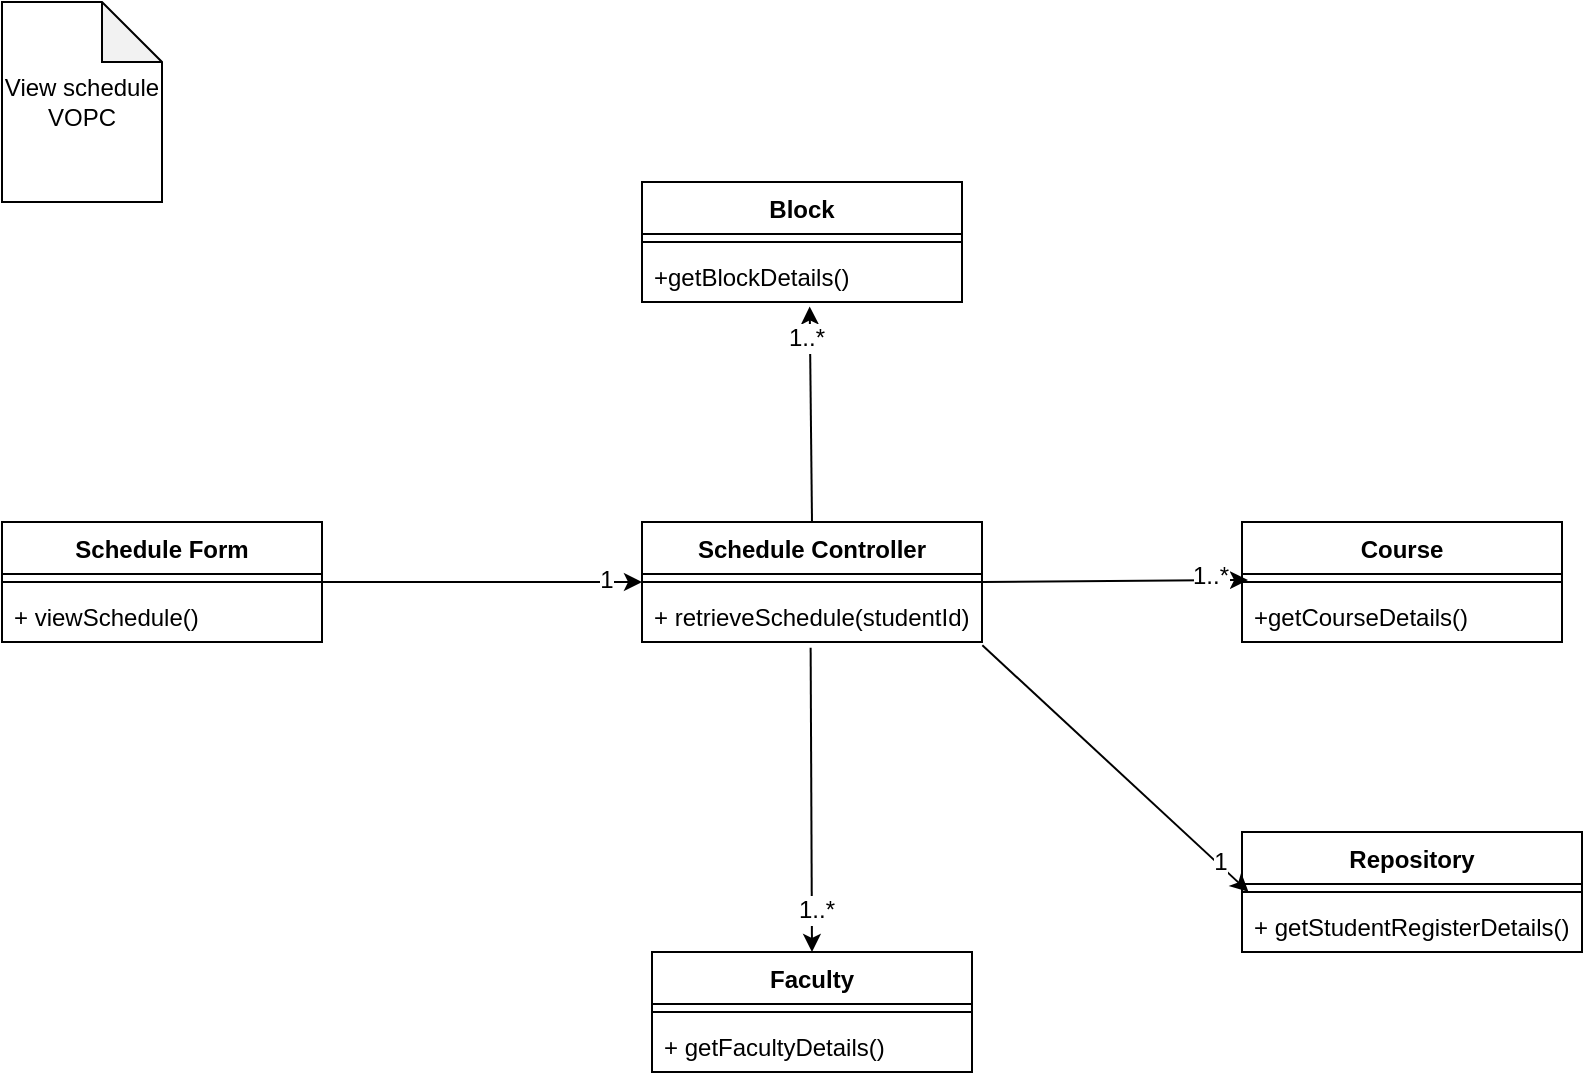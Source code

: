 <mxfile version="12.7.9" type="device"><diagram id="taio0z_CCJ8tnfOxaaRK" name="Page-1"><mxGraphModel dx="2843" dy="1098" grid="1" gridSize="10" guides="1" tooltips="1" connect="1" arrows="1" fold="1" page="1" pageScale="1" pageWidth="827" pageHeight="1169" math="0" shadow="0"><root><mxCell id="0"/><mxCell id="1" parent="0"/><mxCell id="IZiZNhn46XhqcpNk5tHz-24" value="" style="endArrow=classic;html=1;entryX=0.524;entryY=1.086;entryDx=0;entryDy=0;exitX=0.5;exitY=0;exitDx=0;exitDy=0;entryPerimeter=0;" edge="1" parent="1" source="IZiZNhn46XhqcpNk5tHz-58" target="IZiZNhn46XhqcpNk5tHz-38"><mxGeometry width="50" height="50" relative="1" as="geometry"><mxPoint x="480" y="565" as="sourcePoint"/><mxPoint x="770" y="745" as="targetPoint"/></mxGeometry></mxCell><mxCell id="IZiZNhn46XhqcpNk5tHz-62" value="1..*" style="text;html=1;align=center;verticalAlign=middle;resizable=0;points=[];labelBackgroundColor=#ffffff;" vertex="1" connectable="0" parent="IZiZNhn46XhqcpNk5tHz-24"><mxGeometry x="0.717" y="2" relative="1" as="geometry"><mxPoint as="offset"/></mxGeometry></mxCell><mxCell id="IZiZNhn46XhqcpNk5tHz-26" value="View schedule VOPC" style="shape=note;whiteSpace=wrap;html=1;backgroundOutline=1;darkOpacity=0.05;" vertex="1" parent="1"><mxGeometry x="340" y="190" width="80" height="100" as="geometry"/></mxCell><mxCell id="IZiZNhn46XhqcpNk5tHz-31" value="Course" style="swimlane;fontStyle=1;align=center;verticalAlign=top;childLayout=stackLayout;horizontal=1;startSize=26;horizontalStack=0;resizeParent=1;resizeParentMax=0;resizeLast=0;collapsible=1;marginBottom=0;" vertex="1" parent="1"><mxGeometry x="960" y="450" width="160" height="60" as="geometry"/></mxCell><mxCell id="IZiZNhn46XhqcpNk5tHz-33" value="" style="line;strokeWidth=1;fillColor=none;align=left;verticalAlign=middle;spacingTop=-1;spacingLeft=3;spacingRight=3;rotatable=0;labelPosition=right;points=[];portConstraint=eastwest;" vertex="1" parent="IZiZNhn46XhqcpNk5tHz-31"><mxGeometry y="26" width="160" height="8" as="geometry"/></mxCell><mxCell id="IZiZNhn46XhqcpNk5tHz-34" value="+getCourseDetails()" style="text;strokeColor=none;fillColor=none;align=left;verticalAlign=top;spacingLeft=4;spacingRight=4;overflow=hidden;rotatable=0;points=[[0,0.5],[1,0.5]];portConstraint=eastwest;" vertex="1" parent="IZiZNhn46XhqcpNk5tHz-31"><mxGeometry y="34" width="160" height="26" as="geometry"/></mxCell><mxCell id="IZiZNhn46XhqcpNk5tHz-35" value="Block" style="swimlane;fontStyle=1;align=center;verticalAlign=top;childLayout=stackLayout;horizontal=1;startSize=26;horizontalStack=0;resizeParent=1;resizeParentMax=0;resizeLast=0;collapsible=1;marginBottom=0;" vertex="1" parent="1"><mxGeometry x="660" y="280" width="160" height="60" as="geometry"/></mxCell><mxCell id="IZiZNhn46XhqcpNk5tHz-37" value="" style="line;strokeWidth=1;fillColor=none;align=left;verticalAlign=middle;spacingTop=-1;spacingLeft=3;spacingRight=3;rotatable=0;labelPosition=right;points=[];portConstraint=eastwest;" vertex="1" parent="IZiZNhn46XhqcpNk5tHz-35"><mxGeometry y="26" width="160" height="8" as="geometry"/></mxCell><mxCell id="IZiZNhn46XhqcpNk5tHz-38" value="+getBlockDetails()" style="text;strokeColor=none;fillColor=none;align=left;verticalAlign=top;spacingLeft=4;spacingRight=4;overflow=hidden;rotatable=0;points=[[0,0.5],[1,0.5]];portConstraint=eastwest;" vertex="1" parent="IZiZNhn46XhqcpNk5tHz-35"><mxGeometry y="34" width="160" height="26" as="geometry"/></mxCell><mxCell id="IZiZNhn46XhqcpNk5tHz-39" value="Repository" style="swimlane;fontStyle=1;align=center;verticalAlign=top;childLayout=stackLayout;horizontal=1;startSize=26;horizontalStack=0;resizeParent=1;resizeParentMax=0;resizeLast=0;collapsible=1;marginBottom=0;" vertex="1" parent="1"><mxGeometry x="960" y="605" width="170" height="60" as="geometry"/></mxCell><mxCell id="IZiZNhn46XhqcpNk5tHz-41" value="" style="line;strokeWidth=1;fillColor=none;align=left;verticalAlign=middle;spacingTop=-1;spacingLeft=3;spacingRight=3;rotatable=0;labelPosition=right;points=[];portConstraint=eastwest;" vertex="1" parent="IZiZNhn46XhqcpNk5tHz-39"><mxGeometry y="26" width="170" height="8" as="geometry"/></mxCell><mxCell id="IZiZNhn46XhqcpNk5tHz-42" value="+ getStudentRegisterDetails()" style="text;strokeColor=none;fillColor=none;align=left;verticalAlign=top;spacingLeft=4;spacingRight=4;overflow=hidden;rotatable=0;points=[[0,0.5],[1,0.5]];portConstraint=eastwest;" vertex="1" parent="IZiZNhn46XhqcpNk5tHz-39"><mxGeometry y="34" width="170" height="26" as="geometry"/></mxCell><mxCell id="IZiZNhn46XhqcpNk5tHz-43" value="Schedule Form" style="swimlane;fontStyle=1;align=center;verticalAlign=top;childLayout=stackLayout;horizontal=1;startSize=26;horizontalStack=0;resizeParent=1;resizeParentMax=0;resizeLast=0;collapsible=1;marginBottom=0;" vertex="1" parent="1"><mxGeometry x="340" y="450" width="160" height="60" as="geometry"/></mxCell><mxCell id="IZiZNhn46XhqcpNk5tHz-45" value="" style="line;strokeWidth=1;fillColor=none;align=left;verticalAlign=middle;spacingTop=-1;spacingLeft=3;spacingRight=3;rotatable=0;labelPosition=right;points=[];portConstraint=eastwest;" vertex="1" parent="IZiZNhn46XhqcpNk5tHz-43"><mxGeometry y="26" width="160" height="8" as="geometry"/></mxCell><mxCell id="IZiZNhn46XhqcpNk5tHz-46" value="+ viewSchedule()" style="text;strokeColor=none;fillColor=none;align=left;verticalAlign=top;spacingLeft=4;spacingRight=4;overflow=hidden;rotatable=0;points=[[0,0.5],[1,0.5]];portConstraint=eastwest;" vertex="1" parent="IZiZNhn46XhqcpNk5tHz-43"><mxGeometry y="34" width="160" height="26" as="geometry"/></mxCell><mxCell id="IZiZNhn46XhqcpNk5tHz-47" value="Faculty" style="swimlane;fontStyle=1;align=center;verticalAlign=top;childLayout=stackLayout;horizontal=1;startSize=26;horizontalStack=0;resizeParent=1;resizeParentMax=0;resizeLast=0;collapsible=1;marginBottom=0;" vertex="1" parent="1"><mxGeometry x="665" y="665" width="160" height="60" as="geometry"/></mxCell><mxCell id="IZiZNhn46XhqcpNk5tHz-49" value="" style="line;strokeWidth=1;fillColor=none;align=left;verticalAlign=middle;spacingTop=-1;spacingLeft=3;spacingRight=3;rotatable=0;labelPosition=right;points=[];portConstraint=eastwest;" vertex="1" parent="IZiZNhn46XhqcpNk5tHz-47"><mxGeometry y="26" width="160" height="8" as="geometry"/></mxCell><mxCell id="IZiZNhn46XhqcpNk5tHz-50" value="+ getFacultyDetails()" style="text;strokeColor=none;fillColor=none;align=left;verticalAlign=top;spacingLeft=4;spacingRight=4;overflow=hidden;rotatable=0;points=[[0,0.5],[1,0.5]];portConstraint=eastwest;" vertex="1" parent="IZiZNhn46XhqcpNk5tHz-47"><mxGeometry y="34" width="160" height="26" as="geometry"/></mxCell><mxCell id="IZiZNhn46XhqcpNk5tHz-58" value="Schedule Controller" style="swimlane;fontStyle=1;align=center;verticalAlign=top;childLayout=stackLayout;horizontal=1;startSize=26;horizontalStack=0;resizeParent=1;resizeParentMax=0;resizeLast=0;collapsible=1;marginBottom=0;" vertex="1" parent="1"><mxGeometry x="660" y="450" width="170" height="60" as="geometry"/></mxCell><mxCell id="IZiZNhn46XhqcpNk5tHz-59" value="" style="line;strokeWidth=1;fillColor=none;align=left;verticalAlign=middle;spacingTop=-1;spacingLeft=3;spacingRight=3;rotatable=0;labelPosition=right;points=[];portConstraint=eastwest;" vertex="1" parent="IZiZNhn46XhqcpNk5tHz-58"><mxGeometry y="26" width="170" height="8" as="geometry"/></mxCell><mxCell id="IZiZNhn46XhqcpNk5tHz-60" value="+ retrieveSchedule(studentId)" style="text;strokeColor=none;fillColor=none;align=left;verticalAlign=top;spacingLeft=4;spacingRight=4;overflow=hidden;rotatable=0;points=[[0,0.5],[1,0.5]];portConstraint=eastwest;" vertex="1" parent="IZiZNhn46XhqcpNk5tHz-58"><mxGeometry y="34" width="170" height="26" as="geometry"/></mxCell><mxCell id="IZiZNhn46XhqcpNk5tHz-13" value="" style="endArrow=classic;html=1;exitX=1;exitY=0.5;exitDx=0;exitDy=0;entryX=0;entryY=0.5;entryDx=0;entryDy=0;" edge="1" parent="1" source="IZiZNhn46XhqcpNk5tHz-43" target="IZiZNhn46XhqcpNk5tHz-58"><mxGeometry width="50" height="50" relative="1" as="geometry"><mxPoint x="360" y="510" as="sourcePoint"/><mxPoint x="465" y="450" as="targetPoint"/></mxGeometry></mxCell><mxCell id="IZiZNhn46XhqcpNk5tHz-61" value="1" style="text;html=1;align=center;verticalAlign=middle;resizable=0;points=[];labelBackgroundColor=#ffffff;" vertex="1" connectable="0" parent="IZiZNhn46XhqcpNk5tHz-13"><mxGeometry x="0.768" y="1" relative="1" as="geometry"><mxPoint as="offset"/></mxGeometry></mxCell><mxCell id="IZiZNhn46XhqcpNk5tHz-63" value="" style="endArrow=classic;html=1;entryX=0.5;entryY=0;entryDx=0;entryDy=0;exitX=0.496;exitY=1.109;exitDx=0;exitDy=0;exitPerimeter=0;" edge="1" parent="1" source="IZiZNhn46XhqcpNk5tHz-60" target="IZiZNhn46XhqcpNk5tHz-47"><mxGeometry width="50" height="50" relative="1" as="geometry"><mxPoint x="755" y="460" as="sourcePoint"/><mxPoint x="753.84" y="352.236" as="targetPoint"/></mxGeometry></mxCell><mxCell id="IZiZNhn46XhqcpNk5tHz-64" value="1..*" style="text;html=1;align=center;verticalAlign=middle;resizable=0;points=[];labelBackgroundColor=#ffffff;" vertex="1" connectable="0" parent="IZiZNhn46XhqcpNk5tHz-63"><mxGeometry x="0.717" y="2" relative="1" as="geometry"><mxPoint as="offset"/></mxGeometry></mxCell><mxCell id="IZiZNhn46XhqcpNk5tHz-65" value="" style="endArrow=classic;html=1;exitX=1.001;exitY=1.063;exitDx=0;exitDy=0;entryX=0.019;entryY=0.485;entryDx=0;entryDy=0;entryPerimeter=0;exitPerimeter=0;" edge="1" parent="1" source="IZiZNhn46XhqcpNk5tHz-60" target="IZiZNhn46XhqcpNk5tHz-41"><mxGeometry width="50" height="50" relative="1" as="geometry"><mxPoint x="510" y="490" as="sourcePoint"/><mxPoint x="670" y="490" as="targetPoint"/></mxGeometry></mxCell><mxCell id="IZiZNhn46XhqcpNk5tHz-66" value="1" style="text;html=1;align=center;verticalAlign=middle;resizable=0;points=[];labelBackgroundColor=#ffffff;" vertex="1" connectable="0" parent="IZiZNhn46XhqcpNk5tHz-65"><mxGeometry x="0.768" y="1" relative="1" as="geometry"><mxPoint as="offset"/></mxGeometry></mxCell><mxCell id="IZiZNhn46XhqcpNk5tHz-67" value="" style="endArrow=classic;html=1;exitX=1;exitY=0.5;exitDx=0;exitDy=0;" edge="1" parent="1" source="IZiZNhn46XhqcpNk5tHz-58"><mxGeometry width="50" height="50" relative="1" as="geometry"><mxPoint x="754.32" y="522.834" as="sourcePoint"/><mxPoint x="963" y="479" as="targetPoint"/></mxGeometry></mxCell><mxCell id="IZiZNhn46XhqcpNk5tHz-68" value="1..*" style="text;html=1;align=center;verticalAlign=middle;resizable=0;points=[];labelBackgroundColor=#ffffff;" vertex="1" connectable="0" parent="IZiZNhn46XhqcpNk5tHz-67"><mxGeometry x="0.717" y="2" relative="1" as="geometry"><mxPoint as="offset"/></mxGeometry></mxCell></root></mxGraphModel></diagram></mxfile>